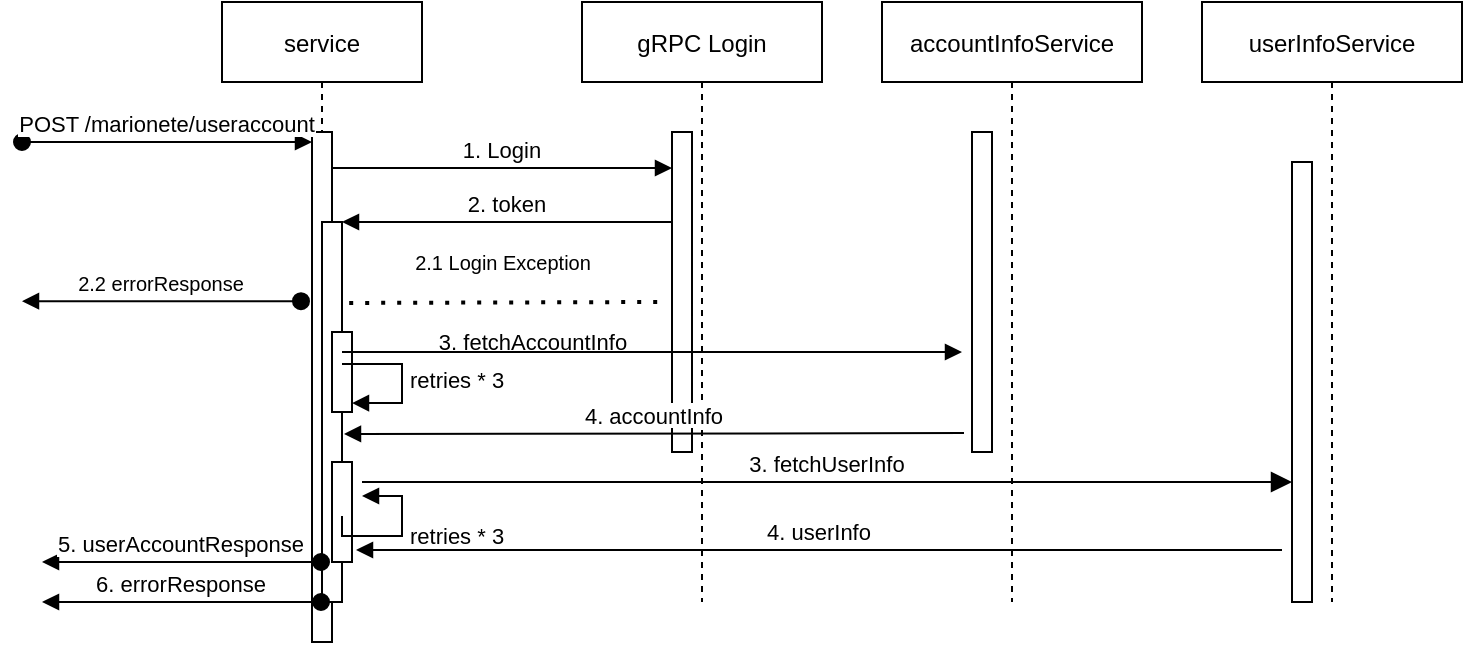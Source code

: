 <mxfile version="20.2.0" type="device"><diagram id="kgpKYQtTHZ0yAKxKKP6v" name="Page-1"><mxGraphModel dx="747" dy="321" grid="1" gridSize="10" guides="1" tooltips="1" connect="1" arrows="1" fold="1" page="1" pageScale="1" pageWidth="850" pageHeight="1100" math="0" shadow="0"><root><mxCell id="0"/><mxCell id="1" parent="0"/><mxCell id="3nuBFxr9cyL0pnOWT2aG-1" value="service" style="shape=umlLifeline;perimeter=lifelinePerimeter;container=1;collapsible=0;recursiveResize=0;rounded=0;shadow=0;strokeWidth=1;" parent="1" vertex="1"><mxGeometry x="120" y="80" width="100" height="320" as="geometry"/></mxCell><mxCell id="3nuBFxr9cyL0pnOWT2aG-2" value="" style="points=[];perimeter=orthogonalPerimeter;rounded=0;shadow=0;strokeWidth=1;" parent="3nuBFxr9cyL0pnOWT2aG-1" vertex="1"><mxGeometry x="45" y="65" width="10" height="255" as="geometry"/></mxCell><mxCell id="3nuBFxr9cyL0pnOWT2aG-3" value="POST /marionete/useraccount" style="verticalAlign=bottom;startArrow=oval;endArrow=block;startSize=8;shadow=0;strokeWidth=1;" parent="3nuBFxr9cyL0pnOWT2aG-1" target="3nuBFxr9cyL0pnOWT2aG-2" edge="1"><mxGeometry relative="1" as="geometry"><mxPoint x="-100" y="70" as="sourcePoint"/></mxGeometry></mxCell><mxCell id="3nuBFxr9cyL0pnOWT2aG-4" value="" style="points=[];perimeter=orthogonalPerimeter;rounded=0;shadow=0;strokeWidth=1;" parent="3nuBFxr9cyL0pnOWT2aG-1" vertex="1"><mxGeometry x="50" y="110" width="10" height="190" as="geometry"/></mxCell><mxCell id="x2wFFep0jFZEqbv2gstH-14" value="" style="html=1;points=[];perimeter=orthogonalPerimeter;fontSize=11;" vertex="1" parent="3nuBFxr9cyL0pnOWT2aG-1"><mxGeometry x="55" y="165" width="10" height="40" as="geometry"/></mxCell><mxCell id="x2wFFep0jFZEqbv2gstH-15" value="retries * 3" style="edgeStyle=orthogonalEdgeStyle;html=1;align=left;spacingLeft=2;endArrow=block;rounded=0;entryX=1;entryY=0.888;fontSize=11;strokeColor=default;entryDx=0;entryDy=0;entryPerimeter=0;" edge="1" target="x2wFFep0jFZEqbv2gstH-14" parent="3nuBFxr9cyL0pnOWT2aG-1"><mxGeometry relative="1" as="geometry"><mxPoint x="60" y="181" as="sourcePoint"/><Array as="points"><mxPoint x="90" y="181"/><mxPoint x="90" y="201"/></Array><mxPoint x="70" y="201" as="targetPoint"/></mxGeometry></mxCell><mxCell id="x2wFFep0jFZEqbv2gstH-18" value="" style="html=1;points=[];perimeter=orthogonalPerimeter;fontSize=11;" vertex="1" parent="3nuBFxr9cyL0pnOWT2aG-1"><mxGeometry x="55" y="230" width="10" height="50" as="geometry"/></mxCell><mxCell id="x2wFFep0jFZEqbv2gstH-19" value="retries * 3" style="edgeStyle=orthogonalEdgeStyle;html=1;align=left;spacingLeft=2;endArrow=block;rounded=0;entryX=1;entryY=0;fontSize=11;strokeColor=default;" edge="1" parent="3nuBFxr9cyL0pnOWT2aG-1"><mxGeometry relative="1" as="geometry"><mxPoint x="60" y="257" as="sourcePoint"/><Array as="points"><mxPoint x="60" y="267"/><mxPoint x="90" y="267"/><mxPoint x="90" y="247"/></Array><mxPoint x="70" y="247" as="targetPoint"/></mxGeometry></mxCell><mxCell id="3nuBFxr9cyL0pnOWT2aG-5" value="gRPC Login" style="shape=umlLifeline;perimeter=lifelinePerimeter;container=1;collapsible=0;recursiveResize=0;rounded=0;shadow=0;strokeWidth=1;" parent="1" vertex="1"><mxGeometry x="300" y="80" width="120" height="300" as="geometry"/></mxCell><mxCell id="3nuBFxr9cyL0pnOWT2aG-6" value="" style="points=[];perimeter=orthogonalPerimeter;rounded=0;shadow=0;strokeWidth=1;" parent="3nuBFxr9cyL0pnOWT2aG-5" vertex="1"><mxGeometry x="45" y="65" width="10" height="160" as="geometry"/></mxCell><mxCell id="3nuBFxr9cyL0pnOWT2aG-7" value="" style="verticalAlign=bottom;endArrow=block;shadow=0;strokeWidth=1;strokeColor=default;endFill=1;" parent="1" source="3nuBFxr9cyL0pnOWT2aG-4" edge="1"><mxGeometry relative="1" as="geometry"><mxPoint x="490" y="255" as="targetPoint"/></mxGeometry></mxCell><mxCell id="3nuBFxr9cyL0pnOWT2aG-8" value="1. Login" style="verticalAlign=bottom;endArrow=block;entryX=0;entryY=0;shadow=0;strokeWidth=1;" parent="1" edge="1"><mxGeometry relative="1" as="geometry"><mxPoint x="175" y="163.0" as="sourcePoint"/><mxPoint x="345" y="163.0" as="targetPoint"/></mxGeometry></mxCell><mxCell id="3nuBFxr9cyL0pnOWT2aG-9" value="2. token" style="verticalAlign=bottom;endArrow=block;entryX=1;entryY=0;shadow=0;strokeWidth=1;" parent="1" source="3nuBFxr9cyL0pnOWT2aG-6" target="3nuBFxr9cyL0pnOWT2aG-4" edge="1"><mxGeometry relative="1" as="geometry"><mxPoint x="240" y="200" as="sourcePoint"/></mxGeometry></mxCell><mxCell id="3nuBFxr9cyL0pnOWT2aG-10" value="3. fetchUserInfo" style="verticalAlign=bottom;endArrow=block;endSize=8;shadow=0;strokeWidth=1;endFill=1;" parent="1" target="x2wFFep0jFZEqbv2gstH-4" edge="1"><mxGeometry relative="1" as="geometry"><mxPoint x="240" y="257" as="targetPoint"/><mxPoint x="190" y="320" as="sourcePoint"/></mxGeometry></mxCell><mxCell id="x2wFFep0jFZEqbv2gstH-1" value="accountInfoService" style="shape=umlLifeline;perimeter=lifelinePerimeter;container=1;collapsible=0;recursiveResize=0;rounded=0;shadow=0;strokeWidth=1;" vertex="1" parent="1"><mxGeometry x="450" y="80" width="130" height="300" as="geometry"/></mxCell><mxCell id="x2wFFep0jFZEqbv2gstH-2" value="" style="points=[];perimeter=orthogonalPerimeter;rounded=0;shadow=0;strokeWidth=1;" vertex="1" parent="x2wFFep0jFZEqbv2gstH-1"><mxGeometry x="45" y="65" width="10" height="160" as="geometry"/></mxCell><mxCell id="x2wFFep0jFZEqbv2gstH-3" value="userInfoService" style="shape=umlLifeline;perimeter=lifelinePerimeter;container=1;collapsible=0;recursiveResize=0;rounded=0;shadow=0;strokeWidth=1;" vertex="1" parent="1"><mxGeometry x="610" y="80" width="130" height="300" as="geometry"/></mxCell><mxCell id="x2wFFep0jFZEqbv2gstH-4" value="" style="points=[];perimeter=orthogonalPerimeter;rounded=0;shadow=0;strokeWidth=1;" vertex="1" parent="x2wFFep0jFZEqbv2gstH-3"><mxGeometry x="45" y="80" width="10" height="220" as="geometry"/></mxCell><mxCell id="x2wFFep0jFZEqbv2gstH-7" value="" style="endArrow=none;dashed=1;html=1;dashPattern=1 3;strokeWidth=2;rounded=0;exitX=1.36;exitY=0.213;exitDx=0;exitDy=0;exitPerimeter=0;" edge="1" parent="1" source="3nuBFxr9cyL0pnOWT2aG-4"><mxGeometry width="50" height="50" relative="1" as="geometry"><mxPoint x="190" y="220" as="sourcePoint"/><mxPoint x="340" y="230" as="targetPoint"/></mxGeometry></mxCell><mxCell id="x2wFFep0jFZEqbv2gstH-8" value="&lt;font style=&quot;font-size: 10px;&quot;&gt;2.1 Login Exception&lt;/font&gt;" style="text;html=1;align=center;verticalAlign=middle;resizable=0;points=[];autosize=1;strokeColor=none;fillColor=none;" vertex="1" parent="1"><mxGeometry x="205" y="195" width="110" height="30" as="geometry"/></mxCell><mxCell id="x2wFFep0jFZEqbv2gstH-11" value="&lt;font style=&quot;font-size: 11px;&quot;&gt;3. fetchAccountInfo&lt;/font&gt;" style="text;html=1;align=center;verticalAlign=middle;resizable=0;points=[];autosize=1;strokeColor=none;fillColor=none;fontSize=10;" vertex="1" parent="1"><mxGeometry x="215" y="235" width="120" height="30" as="geometry"/></mxCell><mxCell id="x2wFFep0jFZEqbv2gstH-20" value="4. accountInfo" style="verticalAlign=bottom;endArrow=block;entryX=1;entryY=0;shadow=0;strokeWidth=1;exitX=-0.4;exitY=0.941;exitDx=0;exitDy=0;exitPerimeter=0;" edge="1" parent="1" source="x2wFFep0jFZEqbv2gstH-2"><mxGeometry relative="1" as="geometry"><mxPoint x="346" y="296.0" as="sourcePoint"/><mxPoint x="181" y="296.0" as="targetPoint"/></mxGeometry></mxCell><mxCell id="x2wFFep0jFZEqbv2gstH-21" value="4. userInfo" style="verticalAlign=bottom;endArrow=block;entryX=1;entryY=0;shadow=0;strokeWidth=1;" edge="1" parent="1"><mxGeometry relative="1" as="geometry"><mxPoint x="650" y="354" as="sourcePoint"/><mxPoint x="187" y="354.0" as="targetPoint"/></mxGeometry></mxCell><mxCell id="x2wFFep0jFZEqbv2gstH-22" value="5. userAccountResponse" style="verticalAlign=bottom;startArrow=oval;endArrow=block;startSize=8;shadow=0;strokeWidth=1;" edge="1" parent="1" source="3nuBFxr9cyL0pnOWT2aG-1"><mxGeometry relative="1" as="geometry"><mxPoint x="30" y="203" as="sourcePoint"/><mxPoint x="30" y="360" as="targetPoint"/></mxGeometry></mxCell><mxCell id="x2wFFep0jFZEqbv2gstH-24" value="2.2 errorResponse" style="verticalAlign=bottom;startArrow=oval;endArrow=block;startSize=8;shadow=0;strokeWidth=1;fontSize=10;" edge="1" parent="1"><mxGeometry relative="1" as="geometry"><mxPoint x="159.5" y="229.6" as="sourcePoint"/><mxPoint x="20" y="229.6" as="targetPoint"/><Array as="points"><mxPoint x="80" y="229.6"/></Array></mxGeometry></mxCell><mxCell id="x2wFFep0jFZEqbv2gstH-25" value="6. errorResponse" style="verticalAlign=bottom;startArrow=oval;endArrow=block;startSize=8;shadow=0;strokeWidth=1;" edge="1" parent="1"><mxGeometry relative="1" as="geometry"><mxPoint x="169.5" y="380" as="sourcePoint"/><mxPoint x="30" y="380" as="targetPoint"/></mxGeometry></mxCell></root></mxGraphModel></diagram></mxfile>